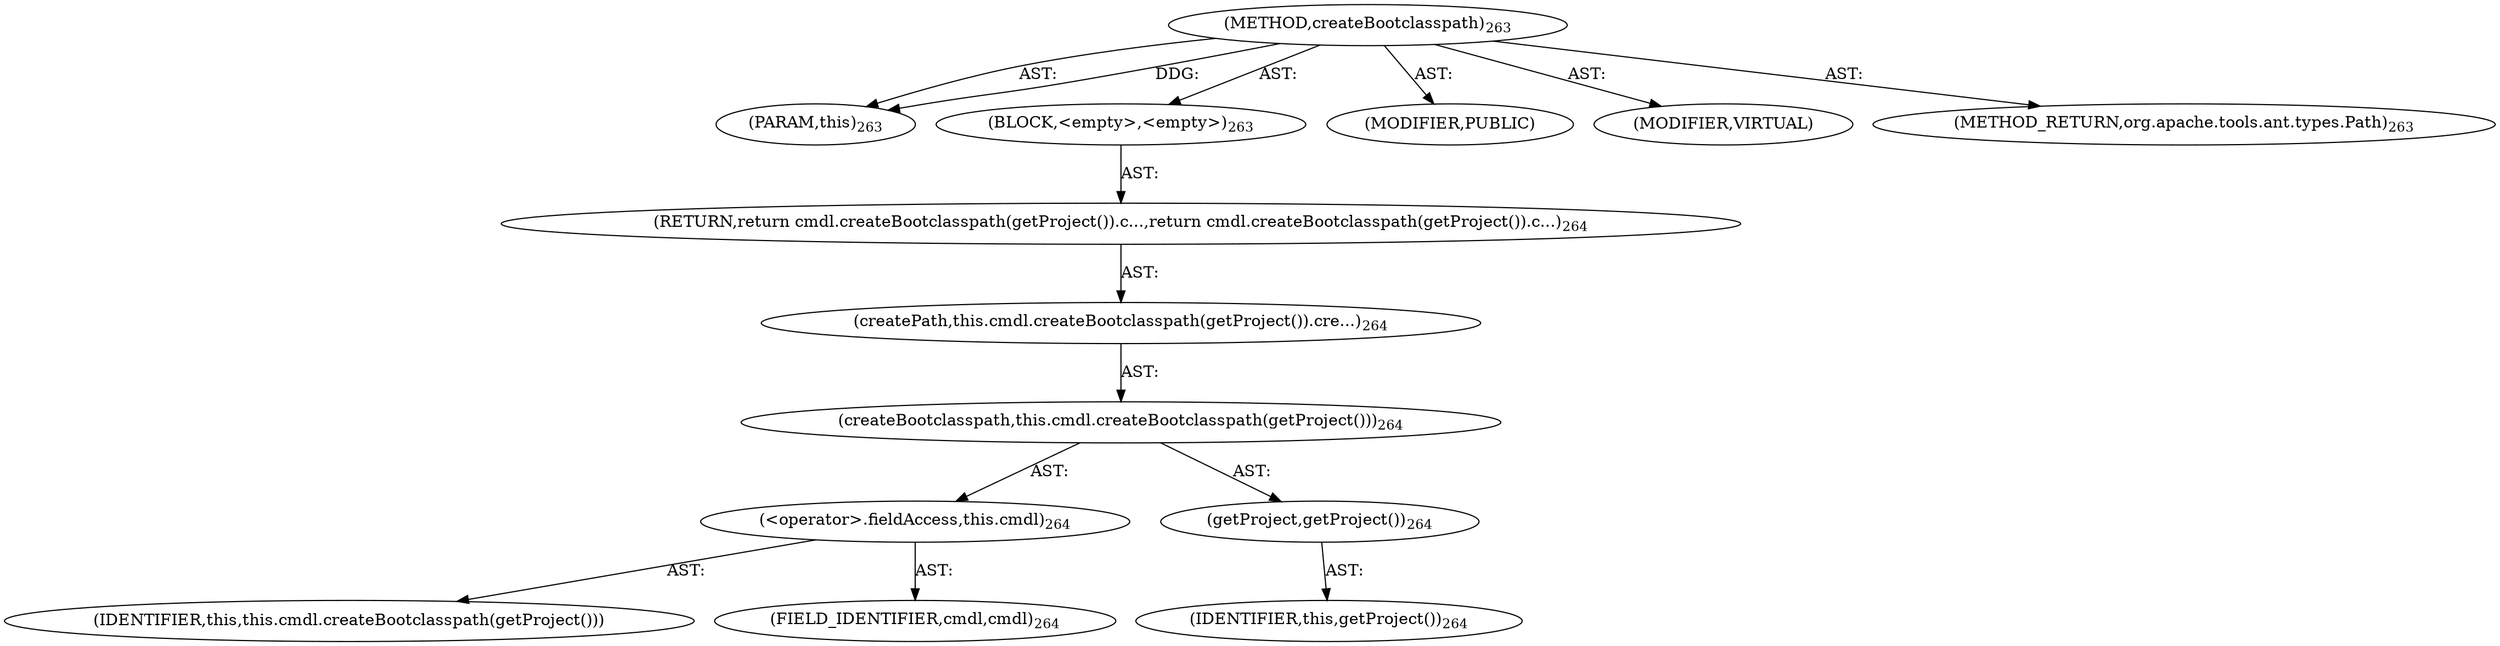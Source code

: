 digraph "createBootclasspath" {  
"111669149701" [label = <(METHOD,createBootclasspath)<SUB>263</SUB>> ]
"115964116997" [label = <(PARAM,this)<SUB>263</SUB>> ]
"25769803818" [label = <(BLOCK,&lt;empty&gt;,&lt;empty&gt;)<SUB>263</SUB>> ]
"146028888071" [label = <(RETURN,return cmdl.createBootclasspath(getProject()).c...,return cmdl.createBootclasspath(getProject()).c...)<SUB>264</SUB>> ]
"30064771236" [label = <(createPath,this.cmdl.createBootclasspath(getProject()).cre...)<SUB>264</SUB>> ]
"30064771237" [label = <(createBootclasspath,this.cmdl.createBootclasspath(getProject()))<SUB>264</SUB>> ]
"30064771238" [label = <(&lt;operator&gt;.fieldAccess,this.cmdl)<SUB>264</SUB>> ]
"68719476869" [label = <(IDENTIFIER,this,this.cmdl.createBootclasspath(getProject()))> ]
"55834574899" [label = <(FIELD_IDENTIFIER,cmdl,cmdl)<SUB>264</SUB>> ]
"30064771239" [label = <(getProject,getProject())<SUB>264</SUB>> ]
"68719476760" [label = <(IDENTIFIER,this,getProject())<SUB>264</SUB>> ]
"133143986199" [label = <(MODIFIER,PUBLIC)> ]
"133143986200" [label = <(MODIFIER,VIRTUAL)> ]
"128849018885" [label = <(METHOD_RETURN,org.apache.tools.ant.types.Path)<SUB>263</SUB>> ]
  "111669149701" -> "115964116997"  [ label = "AST: "] 
  "111669149701" -> "25769803818"  [ label = "AST: "] 
  "111669149701" -> "133143986199"  [ label = "AST: "] 
  "111669149701" -> "133143986200"  [ label = "AST: "] 
  "111669149701" -> "128849018885"  [ label = "AST: "] 
  "25769803818" -> "146028888071"  [ label = "AST: "] 
  "146028888071" -> "30064771236"  [ label = "AST: "] 
  "30064771236" -> "30064771237"  [ label = "AST: "] 
  "30064771237" -> "30064771238"  [ label = "AST: "] 
  "30064771237" -> "30064771239"  [ label = "AST: "] 
  "30064771238" -> "68719476869"  [ label = "AST: "] 
  "30064771238" -> "55834574899"  [ label = "AST: "] 
  "30064771239" -> "68719476760"  [ label = "AST: "] 
  "111669149701" -> "115964116997"  [ label = "DDG: "] 
}
